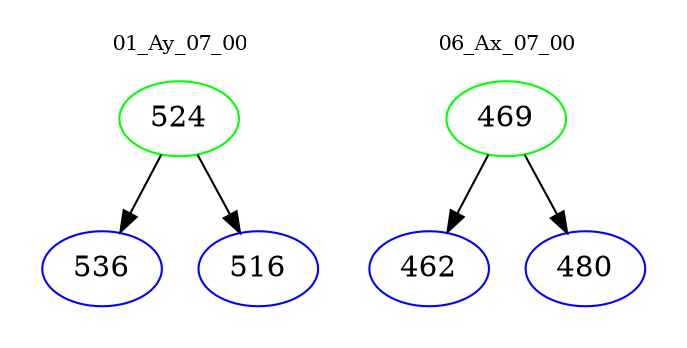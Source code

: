 digraph{
subgraph cluster_0 {
color = white
label = "01_Ay_07_00";
fontsize=10;
T0_524 [label="524", color="green"]
T0_524 -> T0_536 [color="black"]
T0_536 [label="536", color="blue"]
T0_524 -> T0_516 [color="black"]
T0_516 [label="516", color="blue"]
}
subgraph cluster_1 {
color = white
label = "06_Ax_07_00";
fontsize=10;
T1_469 [label="469", color="green"]
T1_469 -> T1_462 [color="black"]
T1_462 [label="462", color="blue"]
T1_469 -> T1_480 [color="black"]
T1_480 [label="480", color="blue"]
}
}

